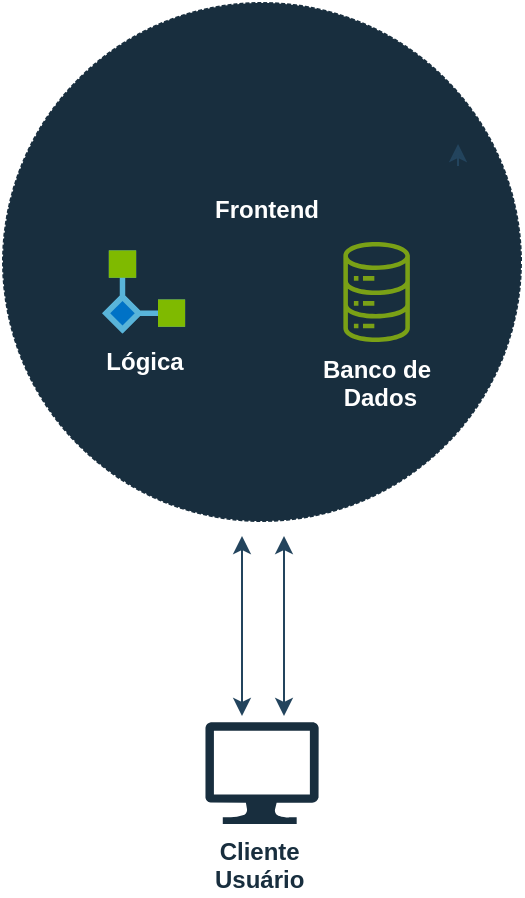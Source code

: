 <mxfile version="24.2.3" type="github">
  <diagram name="Page-1" id="55QNDi1eLhsCKc66WdmF">
    <mxGraphModel dx="926" dy="493" grid="0" gridSize="10" guides="1" tooltips="1" connect="1" arrows="1" fold="1" page="1" pageScale="1" pageWidth="850" pageHeight="1100" math="0" shadow="0">
      <root>
        <mxCell id="0" />
        <mxCell id="1" parent="0" />
        <mxCell id="umU8AMpm0E8ezqpfzEH7-24" value="" style="group" vertex="1" connectable="0" parent="1">
          <mxGeometry x="300" y="60" width="260" height="411" as="geometry" />
        </mxCell>
        <mxCell id="umU8AMpm0E8ezqpfzEH7-1" value="" style="ellipse;whiteSpace=wrap;html=1;aspect=fixed;dashed=1;dashPattern=1 2;fillColor=#182E3E;labelBackgroundColor=none;strokeColor=#FFFFFF;fontColor=#FFFFFF;" vertex="1" parent="umU8AMpm0E8ezqpfzEH7-24">
          <mxGeometry width="260" height="260" as="geometry" />
        </mxCell>
        <mxCell id="umU8AMpm0E8ezqpfzEH7-2" value="&lt;b&gt;&lt;font color=&quot;#182e3e&quot;&gt;Cliente&amp;nbsp;&lt;/font&gt;&lt;/b&gt;&lt;div&gt;&lt;b&gt;&lt;font color=&quot;#182e3e&quot;&gt;Usuário&amp;nbsp;&lt;/font&gt;&lt;/b&gt;&lt;/div&gt;" style="sketch=0;aspect=fixed;pointerEvents=1;shadow=0;dashed=0;html=1;strokeColor=none;labelPosition=center;verticalLabelPosition=bottom;verticalAlign=top;align=center;fillColor=#182E3E;shape=mxgraph.azure.computer;labelBackgroundColor=none;fontColor=#FFFFFF;" vertex="1" parent="umU8AMpm0E8ezqpfzEH7-24">
          <mxGeometry x="101.66" y="360" width="56.67" height="51" as="geometry" />
        </mxCell>
        <mxCell id="umU8AMpm0E8ezqpfzEH7-5" style="edgeStyle=orthogonalEdgeStyle;rounded=0;orthogonalLoop=1;jettySize=auto;html=1;exitX=1;exitY=0.5;exitDx=0;exitDy=0;entryX=1;entryY=0.25;entryDx=0;entryDy=0;strokeColor=#23445D;" edge="1" parent="umU8AMpm0E8ezqpfzEH7-24">
          <mxGeometry relative="1" as="geometry">
            <mxPoint x="228.01" y="82" as="sourcePoint" />
            <mxPoint x="228.01" y="71" as="targetPoint" />
          </mxGeometry>
        </mxCell>
        <mxCell id="umU8AMpm0E8ezqpfzEH7-13" value="&lt;span style=&quot;background-color: rgb(24, 46, 62);&quot;&gt;Lógica&lt;/span&gt;" style="image;sketch=0;aspect=fixed;html=1;points=[];align=center;fontSize=12;image=img/lib/mscae/Logic_Apps_Custom_Connector.svg;strokeColor=#FFFFFF;fontColor=#FFFFFF;fillColor=#182E3E;fontStyle=1" vertex="1" parent="umU8AMpm0E8ezqpfzEH7-24">
          <mxGeometry x="50" y="124.17" width="41.66" height="41.66" as="geometry" />
        </mxCell>
        <mxCell id="umU8AMpm0E8ezqpfzEH7-14" value="&lt;b&gt;Frontend&lt;/b&gt;" style="shape=image;html=1;verticalAlign=top;verticalLabelPosition=bottom;labelBackgroundColor=#182E3E;imageAspect=0;aspect=fixed;image=https://cdn4.iconfinder.com/data/icons/success-filloutline/64/website-seo_and_web-internet-technology-application-128.png;strokeColor=#FFFFFF;fontColor=#FFFFFF;fillColor=#182E3E;" vertex="1" parent="umU8AMpm0E8ezqpfzEH7-24">
          <mxGeometry x="101.66" y="30" width="60" height="60" as="geometry" />
        </mxCell>
        <mxCell id="umU8AMpm0E8ezqpfzEH7-15" value="&lt;b&gt;Banco de&lt;/b&gt;&lt;div&gt;&lt;b&gt;&amp;nbsp;Dados&lt;/b&gt;&lt;/div&gt;" style="sketch=0;outlineConnect=0;fontColor=#FFFFFF;gradientColor=none;fillColor=#7AA116;strokeColor=none;dashed=0;verticalLabelPosition=bottom;verticalAlign=top;align=center;html=1;fontSize=12;fontStyle=0;aspect=fixed;pointerEvents=1;shape=mxgraph.aws4.iot_analytics_data_store;" vertex="1" parent="umU8AMpm0E8ezqpfzEH7-24">
          <mxGeometry x="170" y="120" width="34.62" height="50" as="geometry" />
        </mxCell>
        <mxCell id="umU8AMpm0E8ezqpfzEH7-22" value="" style="endArrow=classic;startArrow=classic;html=1;rounded=0;strokeColor=#23445D;" edge="1" parent="umU8AMpm0E8ezqpfzEH7-24">
          <mxGeometry width="50" height="50" relative="1" as="geometry">
            <mxPoint x="120" y="357" as="sourcePoint" />
            <mxPoint x="120" y="267" as="targetPoint" />
          </mxGeometry>
        </mxCell>
        <mxCell id="umU8AMpm0E8ezqpfzEH7-23" value="" style="endArrow=classic;startArrow=classic;html=1;rounded=0;strokeColor=#23445D;" edge="1" parent="umU8AMpm0E8ezqpfzEH7-24">
          <mxGeometry width="50" height="50" relative="1" as="geometry">
            <mxPoint x="141" y="357" as="sourcePoint" />
            <mxPoint x="141" y="267" as="targetPoint" />
          </mxGeometry>
        </mxCell>
      </root>
    </mxGraphModel>
  </diagram>
</mxfile>
